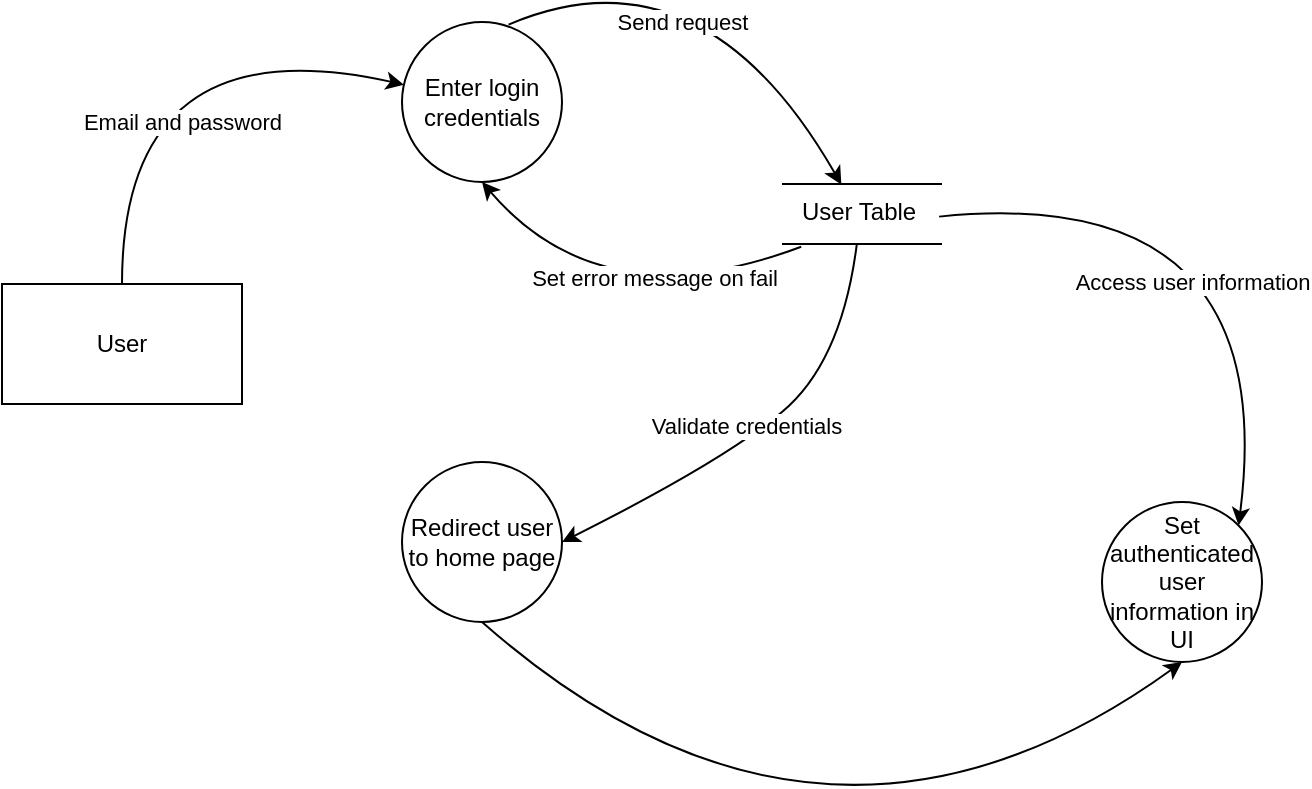 <mxfile version="21.6.1" type="device">
  <diagram name="Page-1" id="c4acf3e9-155e-7222-9cf6-157b1a14988f">
    <mxGraphModel dx="707" dy="499" grid="1" gridSize="10" guides="1" tooltips="1" connect="1" arrows="1" fold="1" page="1" pageScale="1" pageWidth="850" pageHeight="1100" background="none" math="0" shadow="0">
      <root>
        <mxCell id="0" />
        <mxCell id="1" parent="0" />
        <mxCell id="G3p07c9ddfTmyZZCiPIj-1" value="Enter login credentials" style="ellipse;whiteSpace=wrap;html=1;aspect=fixed;" vertex="1" parent="1">
          <mxGeometry x="320" y="110" width="80" height="80" as="geometry" />
        </mxCell>
        <mxCell id="G3p07c9ddfTmyZZCiPIj-3" value="Redirect user to home page" style="ellipse;whiteSpace=wrap;html=1;aspect=fixed;" vertex="1" parent="1">
          <mxGeometry x="320" y="330" width="80" height="80" as="geometry" />
        </mxCell>
        <mxCell id="G3p07c9ddfTmyZZCiPIj-4" value="Set authenticated user information in UI" style="ellipse;whiteSpace=wrap;html=1;aspect=fixed;" vertex="1" parent="1">
          <mxGeometry x="670" y="350" width="80" height="80" as="geometry" />
        </mxCell>
        <mxCell id="G3p07c9ddfTmyZZCiPIj-12" value="" style="group" vertex="1" connectable="0" parent="1">
          <mxGeometry x="510" y="190" width="80" height="31" as="geometry" />
        </mxCell>
        <mxCell id="G3p07c9ddfTmyZZCiPIj-7" value="" style="endArrow=none;html=1;rounded=0;" edge="1" parent="G3p07c9ddfTmyZZCiPIj-12">
          <mxGeometry width="50" height="50" relative="1" as="geometry">
            <mxPoint y="31" as="sourcePoint" />
            <mxPoint x="80" y="31" as="targetPoint" />
          </mxGeometry>
        </mxCell>
        <mxCell id="G3p07c9ddfTmyZZCiPIj-8" value="" style="endArrow=none;html=1;rounded=0;" edge="1" parent="G3p07c9ddfTmyZZCiPIj-12">
          <mxGeometry width="50" height="50" relative="1" as="geometry">
            <mxPoint y="1" as="sourcePoint" />
            <mxPoint x="80" y="1" as="targetPoint" />
          </mxGeometry>
        </mxCell>
        <mxCell id="G3p07c9ddfTmyZZCiPIj-11" value="User Table" style="text;html=1;align=center;verticalAlign=middle;resizable=0;points=[];autosize=1;strokeColor=none;fillColor=none;" vertex="1" parent="G3p07c9ddfTmyZZCiPIj-12">
          <mxGeometry x="-2" width="80" height="30" as="geometry" />
        </mxCell>
        <mxCell id="G3p07c9ddfTmyZZCiPIj-22" value="" style="endArrow=classic;html=1;exitX=0.493;exitY=1.026;exitDx=0;exitDy=0;exitPerimeter=0;entryX=1;entryY=0.5;entryDx=0;entryDy=0;curved=1;" edge="1" parent="1" source="G3p07c9ddfTmyZZCiPIj-11" target="G3p07c9ddfTmyZZCiPIj-3">
          <mxGeometry width="50" height="50" relative="1" as="geometry">
            <mxPoint x="420" y="320" as="sourcePoint" />
            <mxPoint x="470" y="270" as="targetPoint" />
            <Array as="points">
              <mxPoint x="540" y="280" />
              <mxPoint x="480" y="330" />
            </Array>
          </mxGeometry>
        </mxCell>
        <mxCell id="G3p07c9ddfTmyZZCiPIj-25" value="Validate credentials" style="edgeLabel;html=1;align=center;verticalAlign=middle;resizable=0;points=[];" vertex="1" connectable="0" parent="G3p07c9ddfTmyZZCiPIj-22">
          <mxGeometry x="0.029" y="-13" relative="1" as="geometry">
            <mxPoint x="4" y="5" as="offset" />
          </mxGeometry>
        </mxCell>
        <mxCell id="G3p07c9ddfTmyZZCiPIj-23" value="" style="endArrow=classic;html=1;exitX=0.666;exitY=0.016;exitDx=0;exitDy=0;exitPerimeter=0;entryX=0.396;entryY=0.044;entryDx=0;entryDy=0;entryPerimeter=0;curved=1;" edge="1" parent="1" source="G3p07c9ddfTmyZZCiPIj-1" target="G3p07c9ddfTmyZZCiPIj-11">
          <mxGeometry width="50" height="50" relative="1" as="geometry">
            <mxPoint x="390.0" y="125.52" as="sourcePoint" />
            <mxPoint x="492.08" y="144.47" as="targetPoint" />
            <Array as="points">
              <mxPoint x="470" y="70" />
            </Array>
          </mxGeometry>
        </mxCell>
        <mxCell id="G3p07c9ddfTmyZZCiPIj-24" value="Send request" style="edgeLabel;html=1;align=center;verticalAlign=middle;resizable=0;points=[];" vertex="1" connectable="0" parent="G3p07c9ddfTmyZZCiPIj-23">
          <mxGeometry x="-0.35" y="-24" relative="1" as="geometry">
            <mxPoint x="4" y="8" as="offset" />
          </mxGeometry>
        </mxCell>
        <mxCell id="G3p07c9ddfTmyZZCiPIj-26" value="" style="endArrow=classic;html=1;exitX=0.145;exitY=1.079;exitDx=0;exitDy=0;exitPerimeter=0;entryX=0.5;entryY=1;entryDx=0;entryDy=0;curved=1;" edge="1" parent="1" source="G3p07c9ddfTmyZZCiPIj-11" target="G3p07c9ddfTmyZZCiPIj-1">
          <mxGeometry width="50" height="50" relative="1" as="geometry">
            <mxPoint x="410" y="270" as="sourcePoint" />
            <mxPoint x="460" y="220" as="targetPoint" />
            <Array as="points">
              <mxPoint x="420" y="260" />
            </Array>
          </mxGeometry>
        </mxCell>
        <mxCell id="G3p07c9ddfTmyZZCiPIj-27" value="Set error message on fail" style="edgeLabel;html=1;align=center;verticalAlign=middle;resizable=0;points=[];" vertex="1" connectable="0" parent="1">
          <mxGeometry x="489.996" y="109.997" as="geometry">
            <mxPoint x="-44" y="128" as="offset" />
          </mxGeometry>
        </mxCell>
        <mxCell id="G3p07c9ddfTmyZZCiPIj-30" value="User" style="rounded=0;whiteSpace=wrap;html=1;" vertex="1" parent="1">
          <mxGeometry x="120" y="241" width="120" height="60" as="geometry" />
        </mxCell>
        <mxCell id="G3p07c9ddfTmyZZCiPIj-31" value="" style="endArrow=classic;html=1;exitX=0.5;exitY=0;exitDx=0;exitDy=0;curved=1;" edge="1" parent="1" source="G3p07c9ddfTmyZZCiPIj-30" target="G3p07c9ddfTmyZZCiPIj-1">
          <mxGeometry width="50" height="50" relative="1" as="geometry">
            <mxPoint x="220" y="230" as="sourcePoint" />
            <mxPoint x="270" y="180" as="targetPoint" />
            <Array as="points">
              <mxPoint x="180" y="110" />
            </Array>
          </mxGeometry>
        </mxCell>
        <mxCell id="G3p07c9ddfTmyZZCiPIj-32" value="Email and password" style="edgeLabel;html=1;align=center;verticalAlign=middle;resizable=0;points=[];" vertex="1" connectable="0" parent="1">
          <mxGeometry x="209.999" y="160.004" as="geometry" />
        </mxCell>
        <mxCell id="G3p07c9ddfTmyZZCiPIj-33" value="" style="endArrow=classic;html=1;entryX=0.5;entryY=1;entryDx=0;entryDy=0;exitX=0.5;exitY=1;exitDx=0;exitDy=0;curved=1;" edge="1" parent="1" source="G3p07c9ddfTmyZZCiPIj-3" target="G3p07c9ddfTmyZZCiPIj-4">
          <mxGeometry width="50" height="50" relative="1" as="geometry">
            <mxPoint x="330" y="230" as="sourcePoint" />
            <mxPoint x="380" y="180" as="targetPoint" />
            <Array as="points">
              <mxPoint x="530" y="560" />
            </Array>
          </mxGeometry>
        </mxCell>
        <mxCell id="G3p07c9ddfTmyZZCiPIj-34" value="" style="endArrow=classic;html=1;entryX=1;entryY=0;entryDx=0;entryDy=0;exitX=1.007;exitY=0.577;exitDx=0;exitDy=0;exitPerimeter=0;curved=1;" edge="1" parent="1" source="G3p07c9ddfTmyZZCiPIj-11" target="G3p07c9ddfTmyZZCiPIj-4">
          <mxGeometry width="50" height="50" relative="1" as="geometry">
            <mxPoint x="330" y="230" as="sourcePoint" />
            <mxPoint x="380" y="180" as="targetPoint" />
            <Array as="points">
              <mxPoint x="760" y="190" />
            </Array>
          </mxGeometry>
        </mxCell>
        <mxCell id="G3p07c9ddfTmyZZCiPIj-35" value="Access user information" style="edgeLabel;html=1;align=center;verticalAlign=middle;resizable=0;points=[];" vertex="1" connectable="0" parent="G3p07c9ddfTmyZZCiPIj-34">
          <mxGeometry x="-0.344" y="-33" relative="1" as="geometry">
            <mxPoint x="10" y="11" as="offset" />
          </mxGeometry>
        </mxCell>
      </root>
    </mxGraphModel>
  </diagram>
</mxfile>
